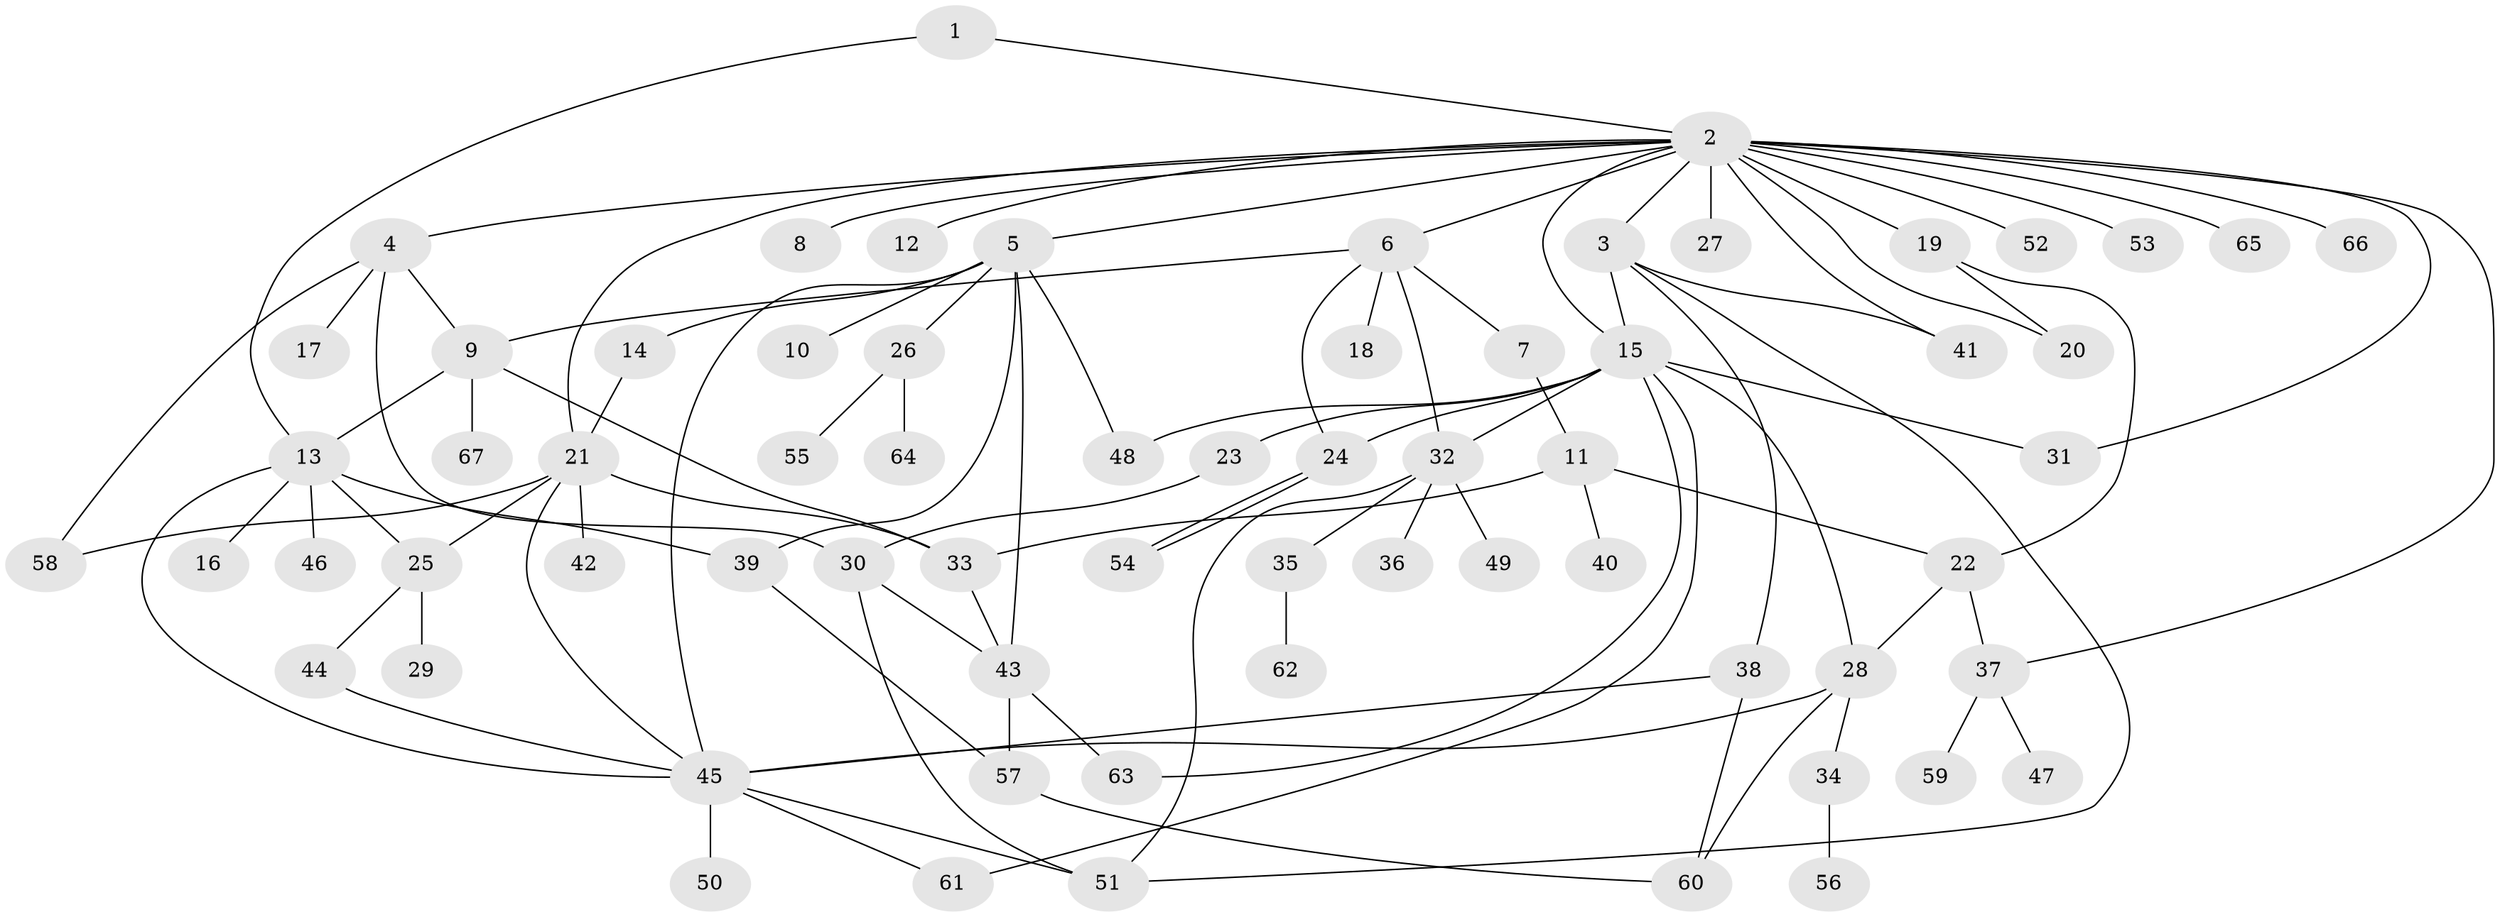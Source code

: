 // coarse degree distribution, {1: 0.6923076923076923, 11: 0.038461538461538464, 2: 0.15384615384615385, 6: 0.038461538461538464, 4: 0.038461538461538464, 13: 0.038461538461538464}
// Generated by graph-tools (version 1.1) at 2025/50/03/04/25 21:50:14]
// undirected, 67 vertices, 101 edges
graph export_dot {
graph [start="1"]
  node [color=gray90,style=filled];
  1;
  2;
  3;
  4;
  5;
  6;
  7;
  8;
  9;
  10;
  11;
  12;
  13;
  14;
  15;
  16;
  17;
  18;
  19;
  20;
  21;
  22;
  23;
  24;
  25;
  26;
  27;
  28;
  29;
  30;
  31;
  32;
  33;
  34;
  35;
  36;
  37;
  38;
  39;
  40;
  41;
  42;
  43;
  44;
  45;
  46;
  47;
  48;
  49;
  50;
  51;
  52;
  53;
  54;
  55;
  56;
  57;
  58;
  59;
  60;
  61;
  62;
  63;
  64;
  65;
  66;
  67;
  1 -- 2;
  1 -- 13;
  2 -- 3;
  2 -- 4;
  2 -- 5;
  2 -- 6;
  2 -- 8;
  2 -- 12;
  2 -- 15;
  2 -- 19;
  2 -- 20;
  2 -- 21;
  2 -- 27;
  2 -- 31;
  2 -- 37;
  2 -- 41;
  2 -- 52;
  2 -- 53;
  2 -- 65;
  2 -- 66;
  3 -- 15;
  3 -- 38;
  3 -- 41;
  3 -- 51;
  4 -- 9;
  4 -- 17;
  4 -- 30;
  4 -- 58;
  5 -- 10;
  5 -- 14;
  5 -- 26;
  5 -- 39;
  5 -- 43;
  5 -- 45;
  5 -- 48;
  6 -- 7;
  6 -- 9;
  6 -- 18;
  6 -- 24;
  6 -- 32;
  7 -- 11;
  9 -- 13;
  9 -- 33;
  9 -- 67;
  11 -- 22;
  11 -- 33;
  11 -- 40;
  13 -- 16;
  13 -- 25;
  13 -- 39;
  13 -- 45;
  13 -- 46;
  14 -- 21;
  15 -- 23;
  15 -- 24;
  15 -- 28;
  15 -- 31;
  15 -- 32;
  15 -- 48;
  15 -- 61;
  15 -- 63;
  19 -- 20;
  19 -- 22;
  21 -- 25;
  21 -- 33;
  21 -- 42;
  21 -- 45;
  21 -- 58;
  22 -- 28;
  22 -- 37;
  23 -- 30;
  24 -- 54;
  24 -- 54;
  25 -- 29;
  25 -- 44;
  26 -- 55;
  26 -- 64;
  28 -- 34;
  28 -- 45;
  28 -- 60;
  30 -- 43;
  30 -- 51;
  32 -- 35;
  32 -- 36;
  32 -- 49;
  32 -- 51;
  33 -- 43;
  34 -- 56;
  35 -- 62;
  37 -- 47;
  37 -- 59;
  38 -- 45;
  38 -- 60;
  39 -- 57;
  43 -- 57;
  43 -- 63;
  44 -- 45;
  45 -- 50;
  45 -- 51;
  45 -- 61;
  57 -- 60;
}
